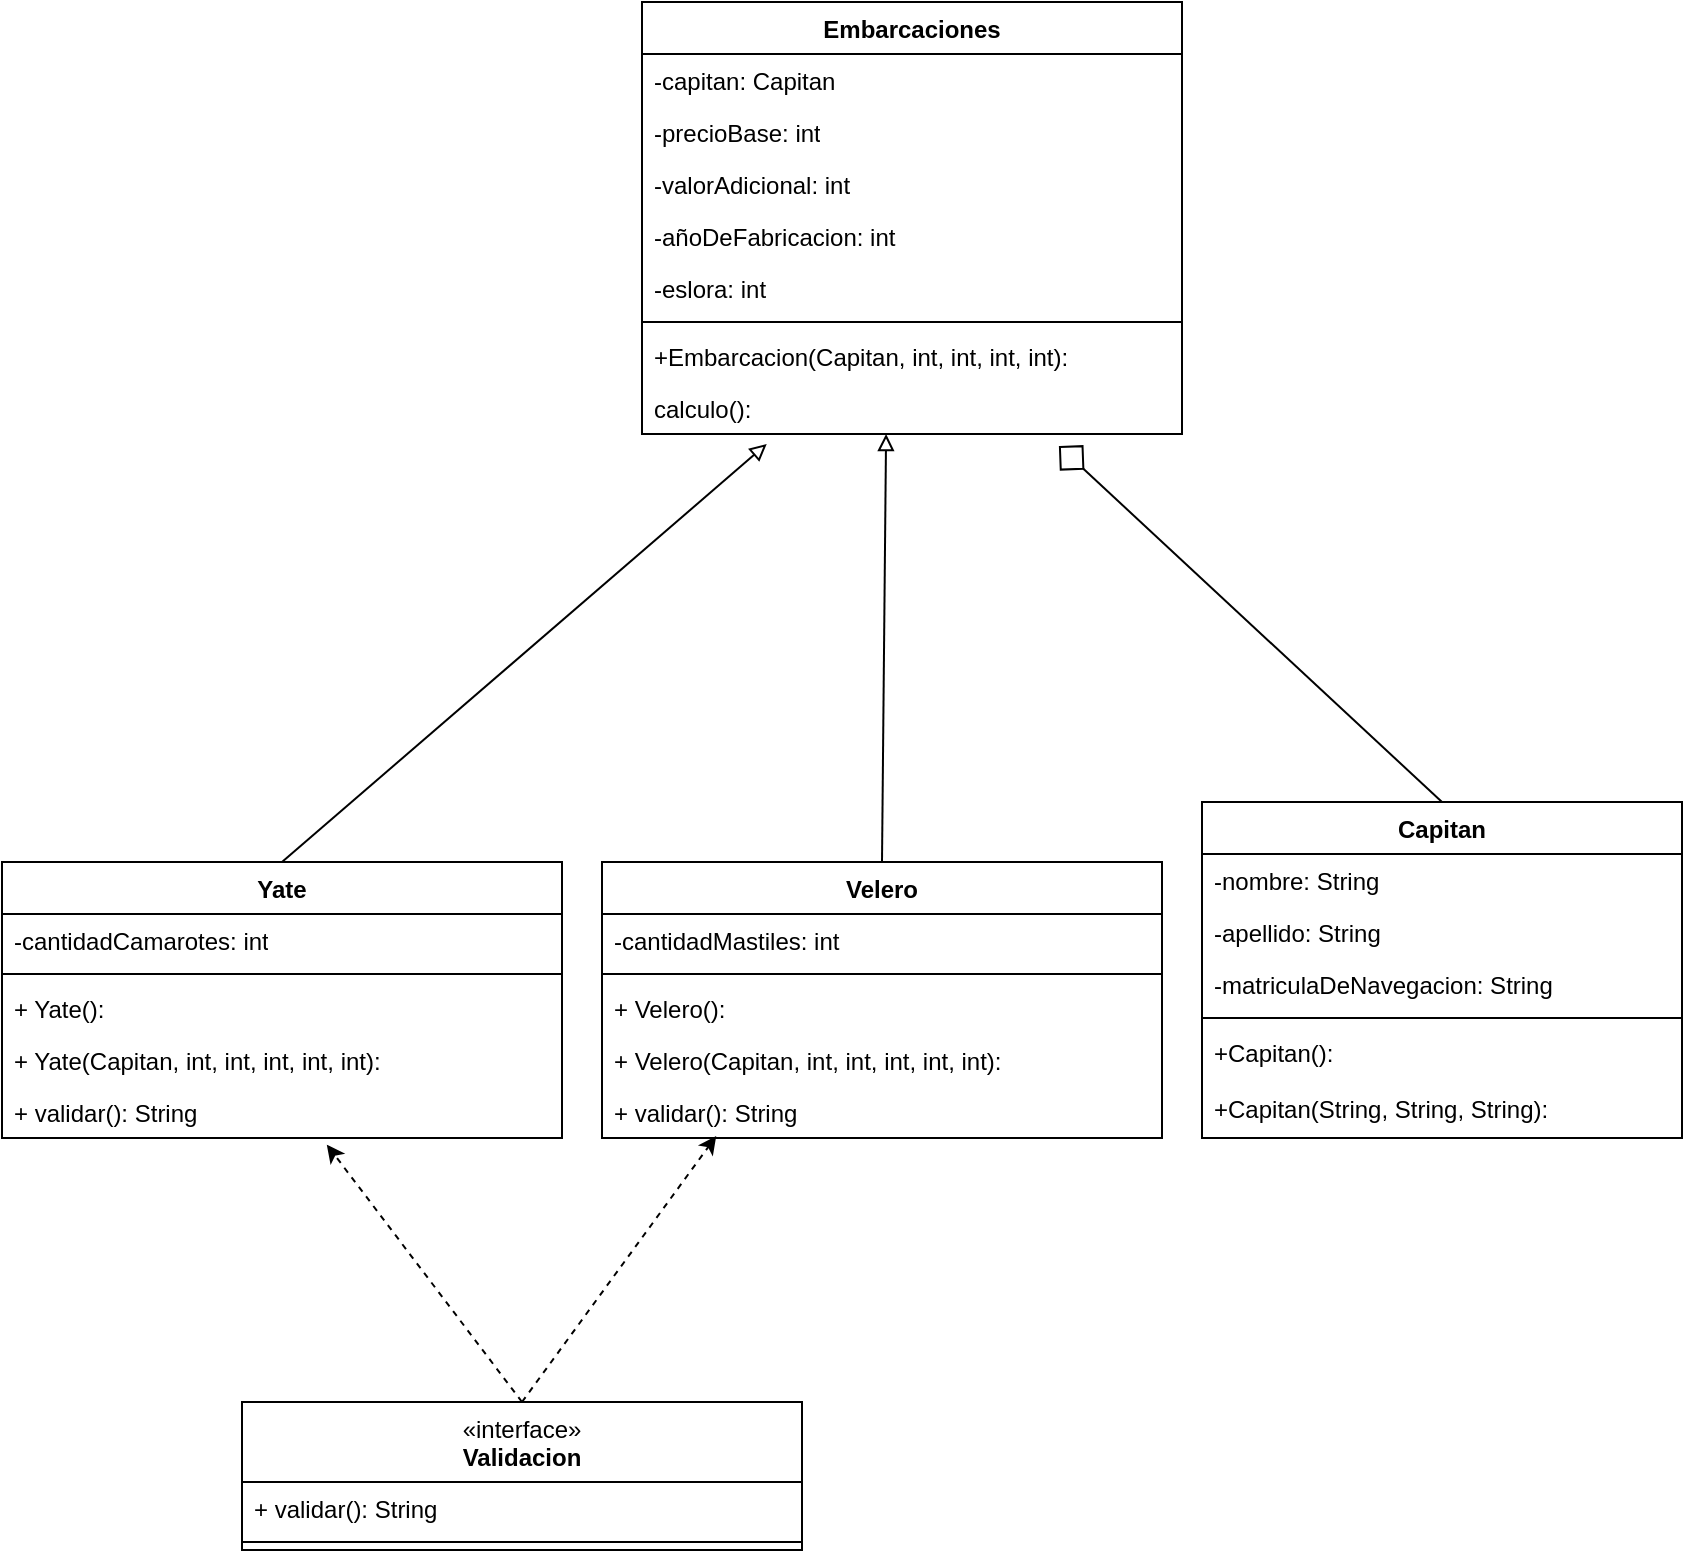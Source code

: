 <mxfile version="20.5.3" type="embed"><diagram id="vrlHz7Twe5o3bY_jNLcJ" name="Page-1"><mxGraphModel dx="1733" dy="1336" grid="1" gridSize="10" guides="1" tooltips="1" connect="1" arrows="1" fold="1" page="0" pageScale="1" pageWidth="827" pageHeight="1169" math="0" shadow="0"><root><mxCell id="0"/><mxCell id="1" parent="0"/><mxCell id="139" value="Yate" style="swimlane;fontStyle=1;align=center;verticalAlign=top;childLayout=stackLayout;horizontal=1;startSize=26;horizontalStack=0;resizeParent=1;resizeParentMax=0;resizeLast=0;collapsible=1;marginBottom=0;whiteSpace=wrap;html=1;" parent="1" vertex="1"><mxGeometry x="-410" y="360" width="280" height="138" as="geometry"><mxRectangle x="490" y="18" width="70" height="30" as="alternateBounds"/></mxGeometry></mxCell><mxCell id="140" value="-cantidadCamarotes: int" style="text;strokeColor=none;fillColor=none;align=left;verticalAlign=top;spacingLeft=4;spacingRight=4;overflow=hidden;rotatable=0;points=[[0,0.5],[1,0.5]];portConstraint=eastwest;whiteSpace=wrap;html=1;" parent="139" vertex="1"><mxGeometry y="26" width="280" height="26" as="geometry"/></mxCell><mxCell id="141" value="" style="line;strokeWidth=1;fillColor=none;align=left;verticalAlign=middle;spacingTop=-1;spacingLeft=3;spacingRight=3;rotatable=0;labelPosition=right;points=[];portConstraint=eastwest;strokeColor=inherit;" parent="139" vertex="1"><mxGeometry y="52" width="280" height="8" as="geometry"/></mxCell><mxCell id="142" value="+ Yate():" style="text;strokeColor=none;fillColor=none;align=left;verticalAlign=top;spacingLeft=4;spacingRight=4;overflow=hidden;rotatable=0;points=[[0,0.5],[1,0.5]];portConstraint=eastwest;whiteSpace=wrap;html=1;" parent="139" vertex="1"><mxGeometry y="60" width="280" height="26" as="geometry"/></mxCell><mxCell id="143" value="+ Yate(Capitan, int, int, int, int, int):" style="text;strokeColor=none;fillColor=none;align=left;verticalAlign=top;spacingLeft=4;spacingRight=4;overflow=hidden;rotatable=0;points=[[0,0.5],[1,0.5]];portConstraint=eastwest;whiteSpace=wrap;html=1;" parent="139" vertex="1"><mxGeometry y="86" width="280" height="26" as="geometry"/></mxCell><mxCell id="144" value="+ validar(): String" style="text;strokeColor=none;fillColor=none;align=left;verticalAlign=top;spacingLeft=4;spacingRight=4;overflow=hidden;rotatable=0;points=[[0,0.5],[1,0.5]];portConstraint=eastwest;whiteSpace=wrap;html=1;" parent="139" vertex="1"><mxGeometry y="112" width="280" height="26" as="geometry"/></mxCell><mxCell id="145" value="Velero" style="swimlane;fontStyle=1;align=center;verticalAlign=top;childLayout=stackLayout;horizontal=1;startSize=26;horizontalStack=0;resizeParent=1;resizeParentMax=0;resizeLast=0;collapsible=1;marginBottom=0;whiteSpace=wrap;html=1;" parent="1" vertex="1"><mxGeometry x="-110" y="360" width="280" height="138" as="geometry"><mxRectangle x="-290" y="18" width="80" height="30" as="alternateBounds"/></mxGeometry></mxCell><mxCell id="146" value="-cantidadMastiles: int" style="text;strokeColor=none;fillColor=none;align=left;verticalAlign=top;spacingLeft=4;spacingRight=4;overflow=hidden;rotatable=0;points=[[0,0.5],[1,0.5]];portConstraint=eastwest;whiteSpace=wrap;html=1;" parent="145" vertex="1"><mxGeometry y="26" width="280" height="26" as="geometry"/></mxCell><mxCell id="147" value="" style="line;strokeWidth=1;fillColor=none;align=left;verticalAlign=middle;spacingTop=-1;spacingLeft=3;spacingRight=3;rotatable=0;labelPosition=right;points=[];portConstraint=eastwest;strokeColor=inherit;" parent="145" vertex="1"><mxGeometry y="52" width="280" height="8" as="geometry"/></mxCell><mxCell id="148" value="+ Velero():" style="text;strokeColor=none;fillColor=none;align=left;verticalAlign=top;spacingLeft=4;spacingRight=4;overflow=hidden;rotatable=0;points=[[0,0.5],[1,0.5]];portConstraint=eastwest;whiteSpace=wrap;html=1;" parent="145" vertex="1"><mxGeometry y="60" width="280" height="26" as="geometry"/></mxCell><mxCell id="149" value="+ Velero(Capitan, int, int, int, int, int):" style="text;strokeColor=none;fillColor=none;align=left;verticalAlign=top;spacingLeft=4;spacingRight=4;overflow=hidden;rotatable=0;points=[[0,0.5],[1,0.5]];portConstraint=eastwest;whiteSpace=wrap;html=1;" parent="145" vertex="1"><mxGeometry y="86" width="280" height="26" as="geometry"/></mxCell><mxCell id="150" value="+ validar(): String" style="text;strokeColor=none;fillColor=none;align=left;verticalAlign=top;spacingLeft=4;spacingRight=4;overflow=hidden;rotatable=0;points=[[0,0.5],[1,0.5]];portConstraint=eastwest;whiteSpace=wrap;html=1;" parent="145" vertex="1"><mxGeometry y="112" width="280" height="26" as="geometry"/></mxCell><mxCell id="151" value="Embarcaciones" style="swimlane;fontStyle=1;align=center;verticalAlign=top;childLayout=stackLayout;horizontal=1;startSize=26;horizontalStack=0;resizeParent=1;resizeParentMax=0;resizeLast=0;collapsible=1;marginBottom=0;whiteSpace=wrap;html=1;" parent="1" vertex="1"><mxGeometry x="-90" y="-70" width="270" height="216" as="geometry"><mxRectangle x="80" y="-230" width="130" height="30" as="alternateBounds"/></mxGeometry></mxCell><mxCell id="152" value="-capitan: Capitan" style="text;strokeColor=none;fillColor=none;align=left;verticalAlign=top;spacingLeft=4;spacingRight=4;overflow=hidden;rotatable=0;points=[[0,0.5],[1,0.5]];portConstraint=eastwest;whiteSpace=wrap;html=1;" parent="151" vertex="1"><mxGeometry y="26" width="270" height="26" as="geometry"/></mxCell><mxCell id="153" value="-precioBase: int" style="text;strokeColor=none;fillColor=none;align=left;verticalAlign=top;spacingLeft=4;spacingRight=4;overflow=hidden;rotatable=0;points=[[0,0.5],[1,0.5]];portConstraint=eastwest;whiteSpace=wrap;html=1;" parent="151" vertex="1"><mxGeometry y="52" width="270" height="26" as="geometry"/></mxCell><mxCell id="154" value="-valorAdicional: int" style="text;strokeColor=none;fillColor=none;align=left;verticalAlign=top;spacingLeft=4;spacingRight=4;overflow=hidden;rotatable=0;points=[[0,0.5],[1,0.5]];portConstraint=eastwest;whiteSpace=wrap;html=1;" parent="151" vertex="1"><mxGeometry y="78" width="270" height="26" as="geometry"/></mxCell><mxCell id="155" value="-añoDeFabricacion: int" style="text;strokeColor=none;fillColor=none;align=left;verticalAlign=top;spacingLeft=4;spacingRight=4;overflow=hidden;rotatable=0;points=[[0,0.5],[1,0.5]];portConstraint=eastwest;whiteSpace=wrap;html=1;" parent="151" vertex="1"><mxGeometry y="104" width="270" height="26" as="geometry"/></mxCell><mxCell id="156" value="-eslora: int" style="text;strokeColor=none;fillColor=none;align=left;verticalAlign=top;spacingLeft=4;spacingRight=4;overflow=hidden;rotatable=0;points=[[0,0.5],[1,0.5]];portConstraint=eastwest;whiteSpace=wrap;html=1;" parent="151" vertex="1"><mxGeometry y="130" width="270" height="26" as="geometry"/></mxCell><mxCell id="157" value="" style="line;strokeWidth=1;fillColor=none;align=left;verticalAlign=middle;spacingTop=-1;spacingLeft=3;spacingRight=3;rotatable=0;labelPosition=right;points=[];portConstraint=eastwest;strokeColor=inherit;" parent="151" vertex="1"><mxGeometry y="156" width="270" height="8" as="geometry"/></mxCell><mxCell id="158" value="+Embarcacion(Capitan, int, int, int, int):" style="text;strokeColor=none;fillColor=none;align=left;verticalAlign=top;spacingLeft=4;spacingRight=4;overflow=hidden;rotatable=0;points=[[0,0.5],[1,0.5]];portConstraint=eastwest;whiteSpace=wrap;html=1;" parent="151" vertex="1"><mxGeometry y="164" width="270" height="26" as="geometry"/></mxCell><mxCell id="159" value="calculo():" style="text;strokeColor=none;fillColor=none;align=left;verticalAlign=top;spacingLeft=4;spacingRight=4;overflow=hidden;rotatable=0;points=[[0,0.5],[1,0.5]];portConstraint=eastwest;whiteSpace=wrap;html=1;" parent="151" vertex="1"><mxGeometry y="190" width="270" height="26" as="geometry"/></mxCell><mxCell id="170" value="Capitan" style="swimlane;fontStyle=1;align=center;verticalAlign=top;childLayout=stackLayout;horizontal=1;startSize=26;horizontalStack=0;resizeParent=1;resizeParentMax=0;resizeLast=0;collapsible=1;marginBottom=0;whiteSpace=wrap;html=1;" parent="1" vertex="1"><mxGeometry x="190" y="330" width="240" height="168" as="geometry"><mxRectangle x="100" y="350" width="80" height="30" as="alternateBounds"/></mxGeometry></mxCell><mxCell id="171" value="-nombre: String" style="text;strokeColor=none;fillColor=none;align=left;verticalAlign=top;spacingLeft=4;spacingRight=4;overflow=hidden;rotatable=0;points=[[0,0.5],[1,0.5]];portConstraint=eastwest;whiteSpace=wrap;html=1;" parent="170" vertex="1"><mxGeometry y="26" width="240" height="26" as="geometry"/></mxCell><mxCell id="172" value="-apellido: String" style="text;strokeColor=none;fillColor=none;align=left;verticalAlign=top;spacingLeft=4;spacingRight=4;overflow=hidden;rotatable=0;points=[[0,0.5],[1,0.5]];portConstraint=eastwest;whiteSpace=wrap;html=1;" parent="170" vertex="1"><mxGeometry y="52" width="240" height="26" as="geometry"/></mxCell><mxCell id="173" value="-matriculaDeNavegacion: String" style="text;strokeColor=none;fillColor=none;align=left;verticalAlign=top;spacingLeft=4;spacingRight=4;overflow=hidden;rotatable=0;points=[[0,0.5],[1,0.5]];portConstraint=eastwest;whiteSpace=wrap;html=1;" parent="170" vertex="1"><mxGeometry y="78" width="240" height="26" as="geometry"/></mxCell><mxCell id="174" value="" style="line;strokeWidth=1;fillColor=none;align=left;verticalAlign=middle;spacingTop=-1;spacingLeft=3;spacingRight=3;rotatable=0;labelPosition=right;points=[];portConstraint=eastwest;strokeColor=inherit;" parent="170" vertex="1"><mxGeometry y="104" width="240" height="8" as="geometry"/></mxCell><mxCell id="175" value="+Capitan():" style="text;strokeColor=none;fillColor=none;align=left;verticalAlign=top;spacingLeft=4;spacingRight=4;overflow=hidden;rotatable=0;points=[[0,0.5],[1,0.5]];portConstraint=eastwest;whiteSpace=wrap;html=1;" parent="170" vertex="1"><mxGeometry y="112" width="240" height="28" as="geometry"/></mxCell><mxCell id="176" value="+Capitan(String, String, String):" style="text;strokeColor=none;fillColor=none;align=left;verticalAlign=top;spacingLeft=4;spacingRight=4;overflow=hidden;rotatable=0;points=[[0,0.5],[1,0.5]];portConstraint=eastwest;whiteSpace=wrap;html=1;" parent="170" vertex="1"><mxGeometry y="140" width="240" height="28" as="geometry"/></mxCell><mxCell id="183" value="" style="edgeStyle=none;orthogonalLoop=1;jettySize=auto;html=1;endArrow=block;endFill=0;exitX=0.5;exitY=0;exitDx=0;exitDy=0;entryX=0.231;entryY=1.192;entryDx=0;entryDy=0;entryPerimeter=0;" parent="1" source="139" target="159" edge="1"><mxGeometry width="100" relative="1" as="geometry"><mxPoint x="-50" y="-270" as="sourcePoint"/><mxPoint x="120.91" y="228.99" as="targetPoint"/><Array as="points"/></mxGeometry></mxCell><mxCell id="184" value="" style="edgeStyle=none;orthogonalLoop=1;jettySize=auto;html=1;endArrow=diamond;endFill=0;exitX=0.5;exitY=0;exitDx=0;exitDy=0;jumpSize=26;targetPerimeterSpacing=0;strokeWidth=1;sourcePerimeterSpacing=0;startSize=0;endSize=15;entryX=0.772;entryY=1.231;entryDx=0;entryDy=0;entryPerimeter=0;" parent="1" source="170" edge="1" target="159"><mxGeometry width="100" relative="1" as="geometry"><mxPoint x="160" y="300" as="sourcePoint"/><mxPoint x="310" y="200" as="targetPoint"/><Array as="points"/></mxGeometry></mxCell><mxCell id="185" value="" style="edgeStyle=none;orthogonalLoop=1;jettySize=auto;html=1;endArrow=block;endFill=0;exitX=0.5;exitY=0;exitDx=0;exitDy=0;entryX=0.452;entryY=1;entryDx=0;entryDy=0;entryPerimeter=0;" parent="1" source="145" target="159" edge="1"><mxGeometry width="100" relative="1" as="geometry"><mxPoint x="110" y="-280" as="sourcePoint"/><mxPoint x="210" y="195" as="targetPoint"/><Array as="points"/></mxGeometry></mxCell><mxCell id="187" value="" style="edgeStyle=none;orthogonalLoop=1;jettySize=auto;html=1;rounded=0;elbow=vertical;entryX=0.204;entryY=0.962;entryDx=0;entryDy=0;dashed=1;entryPerimeter=0;exitX=0.5;exitY=0;exitDx=0;exitDy=0;" parent="1" source="189" target="150" edge="1"><mxGeometry width="100" relative="1" as="geometry"><mxPoint x="90" y="600" as="sourcePoint"/><mxPoint x="310" y="610" as="targetPoint"/><Array as="points"/></mxGeometry></mxCell><mxCell id="188" value="" style="edgeStyle=none;orthogonalLoop=1;jettySize=auto;html=1;rounded=0;elbow=vertical;entryX=0.58;entryY=1.128;entryDx=0;entryDy=0;dashed=1;entryPerimeter=0;exitX=0.5;exitY=0;exitDx=0;exitDy=0;" parent="1" source="189" target="144" edge="1"><mxGeometry width="100" relative="1" as="geometry"><mxPoint x="30" y="600" as="sourcePoint"/><mxPoint x="365" y="485" as="targetPoint"/><Array as="points"/></mxGeometry></mxCell><mxCell id="189" value="&lt;span style=&quot;font-weight: 400;&quot;&gt;«interface»&lt;/span&gt;&lt;br style=&quot;font-weight: 400;&quot;&gt;&lt;b&gt;Validacion&lt;/b&gt;" style="swimlane;fontStyle=1;align=center;verticalAlign=top;childLayout=stackLayout;horizontal=1;startSize=40;horizontalStack=0;resizeParent=1;resizeParentMax=0;resizeLast=0;collapsible=1;marginBottom=0;whiteSpace=wrap;html=1;" parent="1" vertex="1"><mxGeometry x="-290" y="630" width="280" height="74" as="geometry"><mxRectangle x="-290" y="18" width="80" height="30" as="alternateBounds"/></mxGeometry></mxCell><mxCell id="195" value="+ validar(): String" style="text;strokeColor=none;fillColor=none;align=left;verticalAlign=top;spacingLeft=4;spacingRight=4;overflow=hidden;rotatable=0;points=[[0,0.5],[1,0.5]];portConstraint=eastwest;whiteSpace=wrap;html=1;" parent="189" vertex="1"><mxGeometry y="40" width="280" height="26" as="geometry"/></mxCell><mxCell id="191" value="" style="line;strokeWidth=1;fillColor=none;align=left;verticalAlign=middle;spacingTop=-1;spacingLeft=3;spacingRight=3;rotatable=0;labelPosition=right;points=[];portConstraint=eastwest;strokeColor=inherit;" parent="189" vertex="1"><mxGeometry y="66" width="280" height="8" as="geometry"/></mxCell></root></mxGraphModel></diagram></mxfile>